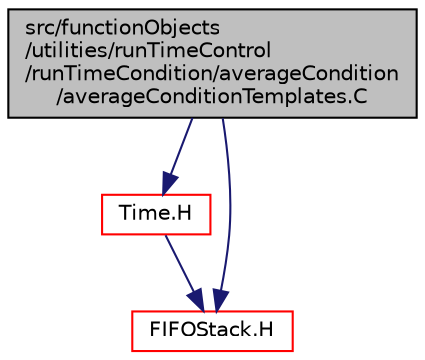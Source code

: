 digraph "src/functionObjects/utilities/runTimeControl/runTimeCondition/averageCondition/averageConditionTemplates.C"
{
  bgcolor="transparent";
  edge [fontname="Helvetica",fontsize="10",labelfontname="Helvetica",labelfontsize="10"];
  node [fontname="Helvetica",fontsize="10",shape=record];
  Node1 [label="src/functionObjects\l/utilities/runTimeControl\l/runTimeCondition/averageCondition\l/averageConditionTemplates.C",height=0.2,width=0.4,color="black", fillcolor="grey75", style="filled" fontcolor="black"];
  Node1 -> Node2 [color="midnightblue",fontsize="10",style="solid",fontname="Helvetica"];
  Node2 [label="Time.H",height=0.2,width=0.4,color="red",URL="$Time_8H.html"];
  Node2 -> Node3 [color="midnightblue",fontsize="10",style="solid",fontname="Helvetica"];
  Node3 [label="FIFOStack.H",height=0.2,width=0.4,color="red",URL="$FIFOStack_8H.html"];
  Node1 -> Node3 [color="midnightblue",fontsize="10",style="solid",fontname="Helvetica"];
}
